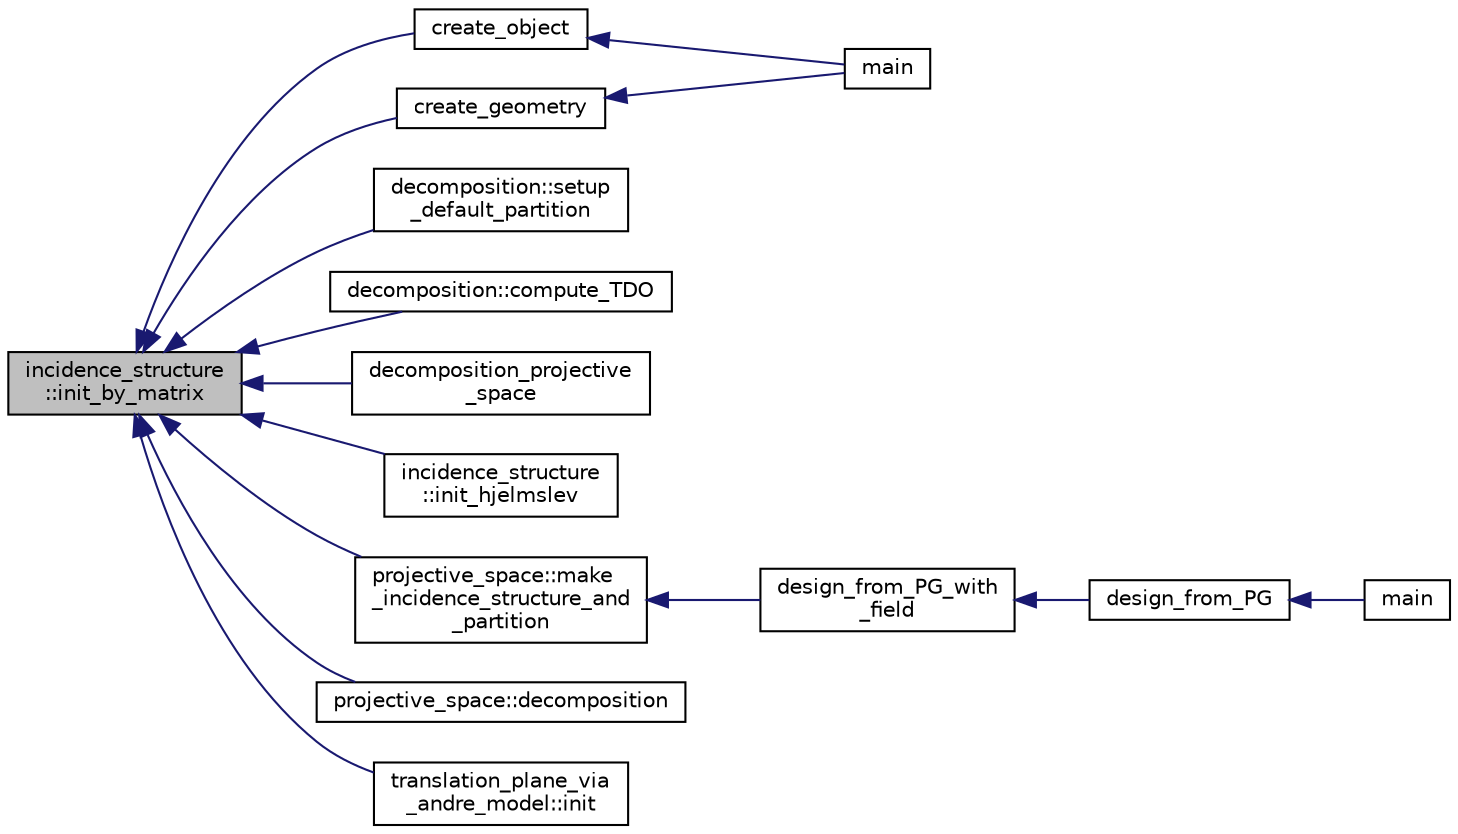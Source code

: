 digraph "incidence_structure::init_by_matrix"
{
  edge [fontname="Helvetica",fontsize="10",labelfontname="Helvetica",labelfontsize="10"];
  node [fontname="Helvetica",fontsize="10",shape=record];
  rankdir="LR";
  Node5169 [label="incidence_structure\l::init_by_matrix",height=0.2,width=0.4,color="black", fillcolor="grey75", style="filled", fontcolor="black"];
  Node5169 -> Node5170 [dir="back",color="midnightblue",fontsize="10",style="solid",fontname="Helvetica"];
  Node5170 [label="create_object",height=0.2,width=0.4,color="black", fillcolor="white", style="filled",URL="$de/d10/hamming_8_c.html#a290a0a0fa4965131997904ad9fe1840b"];
  Node5170 -> Node5171 [dir="back",color="midnightblue",fontsize="10",style="solid",fontname="Helvetica"];
  Node5171 [label="main",height=0.2,width=0.4,color="black", fillcolor="white", style="filled",URL="$de/d10/hamming_8_c.html#a3c04138a5bfe5d72780bb7e82a18e627"];
  Node5169 -> Node5172 [dir="back",color="midnightblue",fontsize="10",style="solid",fontname="Helvetica"];
  Node5172 [label="create_geometry",height=0.2,width=0.4,color="black", fillcolor="white", style="filled",URL="$de/d10/hamming_8_c.html#abb255fb19bad84799f04dcf4ffddb57b"];
  Node5172 -> Node5171 [dir="back",color="midnightblue",fontsize="10",style="solid",fontname="Helvetica"];
  Node5169 -> Node5173 [dir="back",color="midnightblue",fontsize="10",style="solid",fontname="Helvetica"];
  Node5173 [label="decomposition::setup\l_default_partition",height=0.2,width=0.4,color="black", fillcolor="white", style="filled",URL="$d3/d2b/classdecomposition.html#a8589476ff85bb44acc19de00ffdf1b7f"];
  Node5169 -> Node5174 [dir="back",color="midnightblue",fontsize="10",style="solid",fontname="Helvetica"];
  Node5174 [label="decomposition::compute_TDO",height=0.2,width=0.4,color="black", fillcolor="white", style="filled",URL="$d3/d2b/classdecomposition.html#acde2ae0342c89d2ba817ecdc98813cbe"];
  Node5169 -> Node5175 [dir="back",color="midnightblue",fontsize="10",style="solid",fontname="Helvetica"];
  Node5175 [label="decomposition_projective\l_space",height=0.2,width=0.4,color="black", fillcolor="white", style="filled",URL="$df/d74/tl__geometry_8h.html#a82c6b40b3138e3e5bae2299d49680ac1"];
  Node5169 -> Node5176 [dir="back",color="midnightblue",fontsize="10",style="solid",fontname="Helvetica"];
  Node5176 [label="incidence_structure\l::init_hjelmslev",height=0.2,width=0.4,color="black", fillcolor="white", style="filled",URL="$da/d8a/classincidence__structure.html#a1a2747e3da4031ca577273f403346823"];
  Node5169 -> Node5177 [dir="back",color="midnightblue",fontsize="10",style="solid",fontname="Helvetica"];
  Node5177 [label="projective_space::make\l_incidence_structure_and\l_partition",height=0.2,width=0.4,color="black", fillcolor="white", style="filled",URL="$d2/d17/classprojective__space.html#a40b8d8590d6612a33a930e9c75b45774"];
  Node5177 -> Node5178 [dir="back",color="midnightblue",fontsize="10",style="solid",fontname="Helvetica"];
  Node5178 [label="design_from_PG_with\l_field",height=0.2,width=0.4,color="black", fillcolor="white", style="filled",URL="$d9/dc2/apps_2combinatorics_2design_8_c.html#a5d0ddbe05228e631bc5fc469bc9ba6dd"];
  Node5178 -> Node5179 [dir="back",color="midnightblue",fontsize="10",style="solid",fontname="Helvetica"];
  Node5179 [label="design_from_PG",height=0.2,width=0.4,color="black", fillcolor="white", style="filled",URL="$d9/dc2/apps_2combinatorics_2design_8_c.html#aaac4564bcb168115351dacf8aefd1001"];
  Node5179 -> Node5180 [dir="back",color="midnightblue",fontsize="10",style="solid",fontname="Helvetica"];
  Node5180 [label="main",height=0.2,width=0.4,color="black", fillcolor="white", style="filled",URL="$d9/dc2/apps_2combinatorics_2design_8_c.html#a217dbf8b442f20279ea00b898af96f52"];
  Node5169 -> Node5181 [dir="back",color="midnightblue",fontsize="10",style="solid",fontname="Helvetica"];
  Node5181 [label="projective_space::decomposition",height=0.2,width=0.4,color="black", fillcolor="white", style="filled",URL="$d2/d17/classprojective__space.html#ae060ee525e7a974bce04d78be7f6dd51"];
  Node5169 -> Node5182 [dir="back",color="midnightblue",fontsize="10",style="solid",fontname="Helvetica"];
  Node5182 [label="translation_plane_via\l_andre_model::init",height=0.2,width=0.4,color="black", fillcolor="white", style="filled",URL="$d1/dcc/classtranslation__plane__via__andre__model.html#adb424599de168ade331979a9218ee07b"];
}
